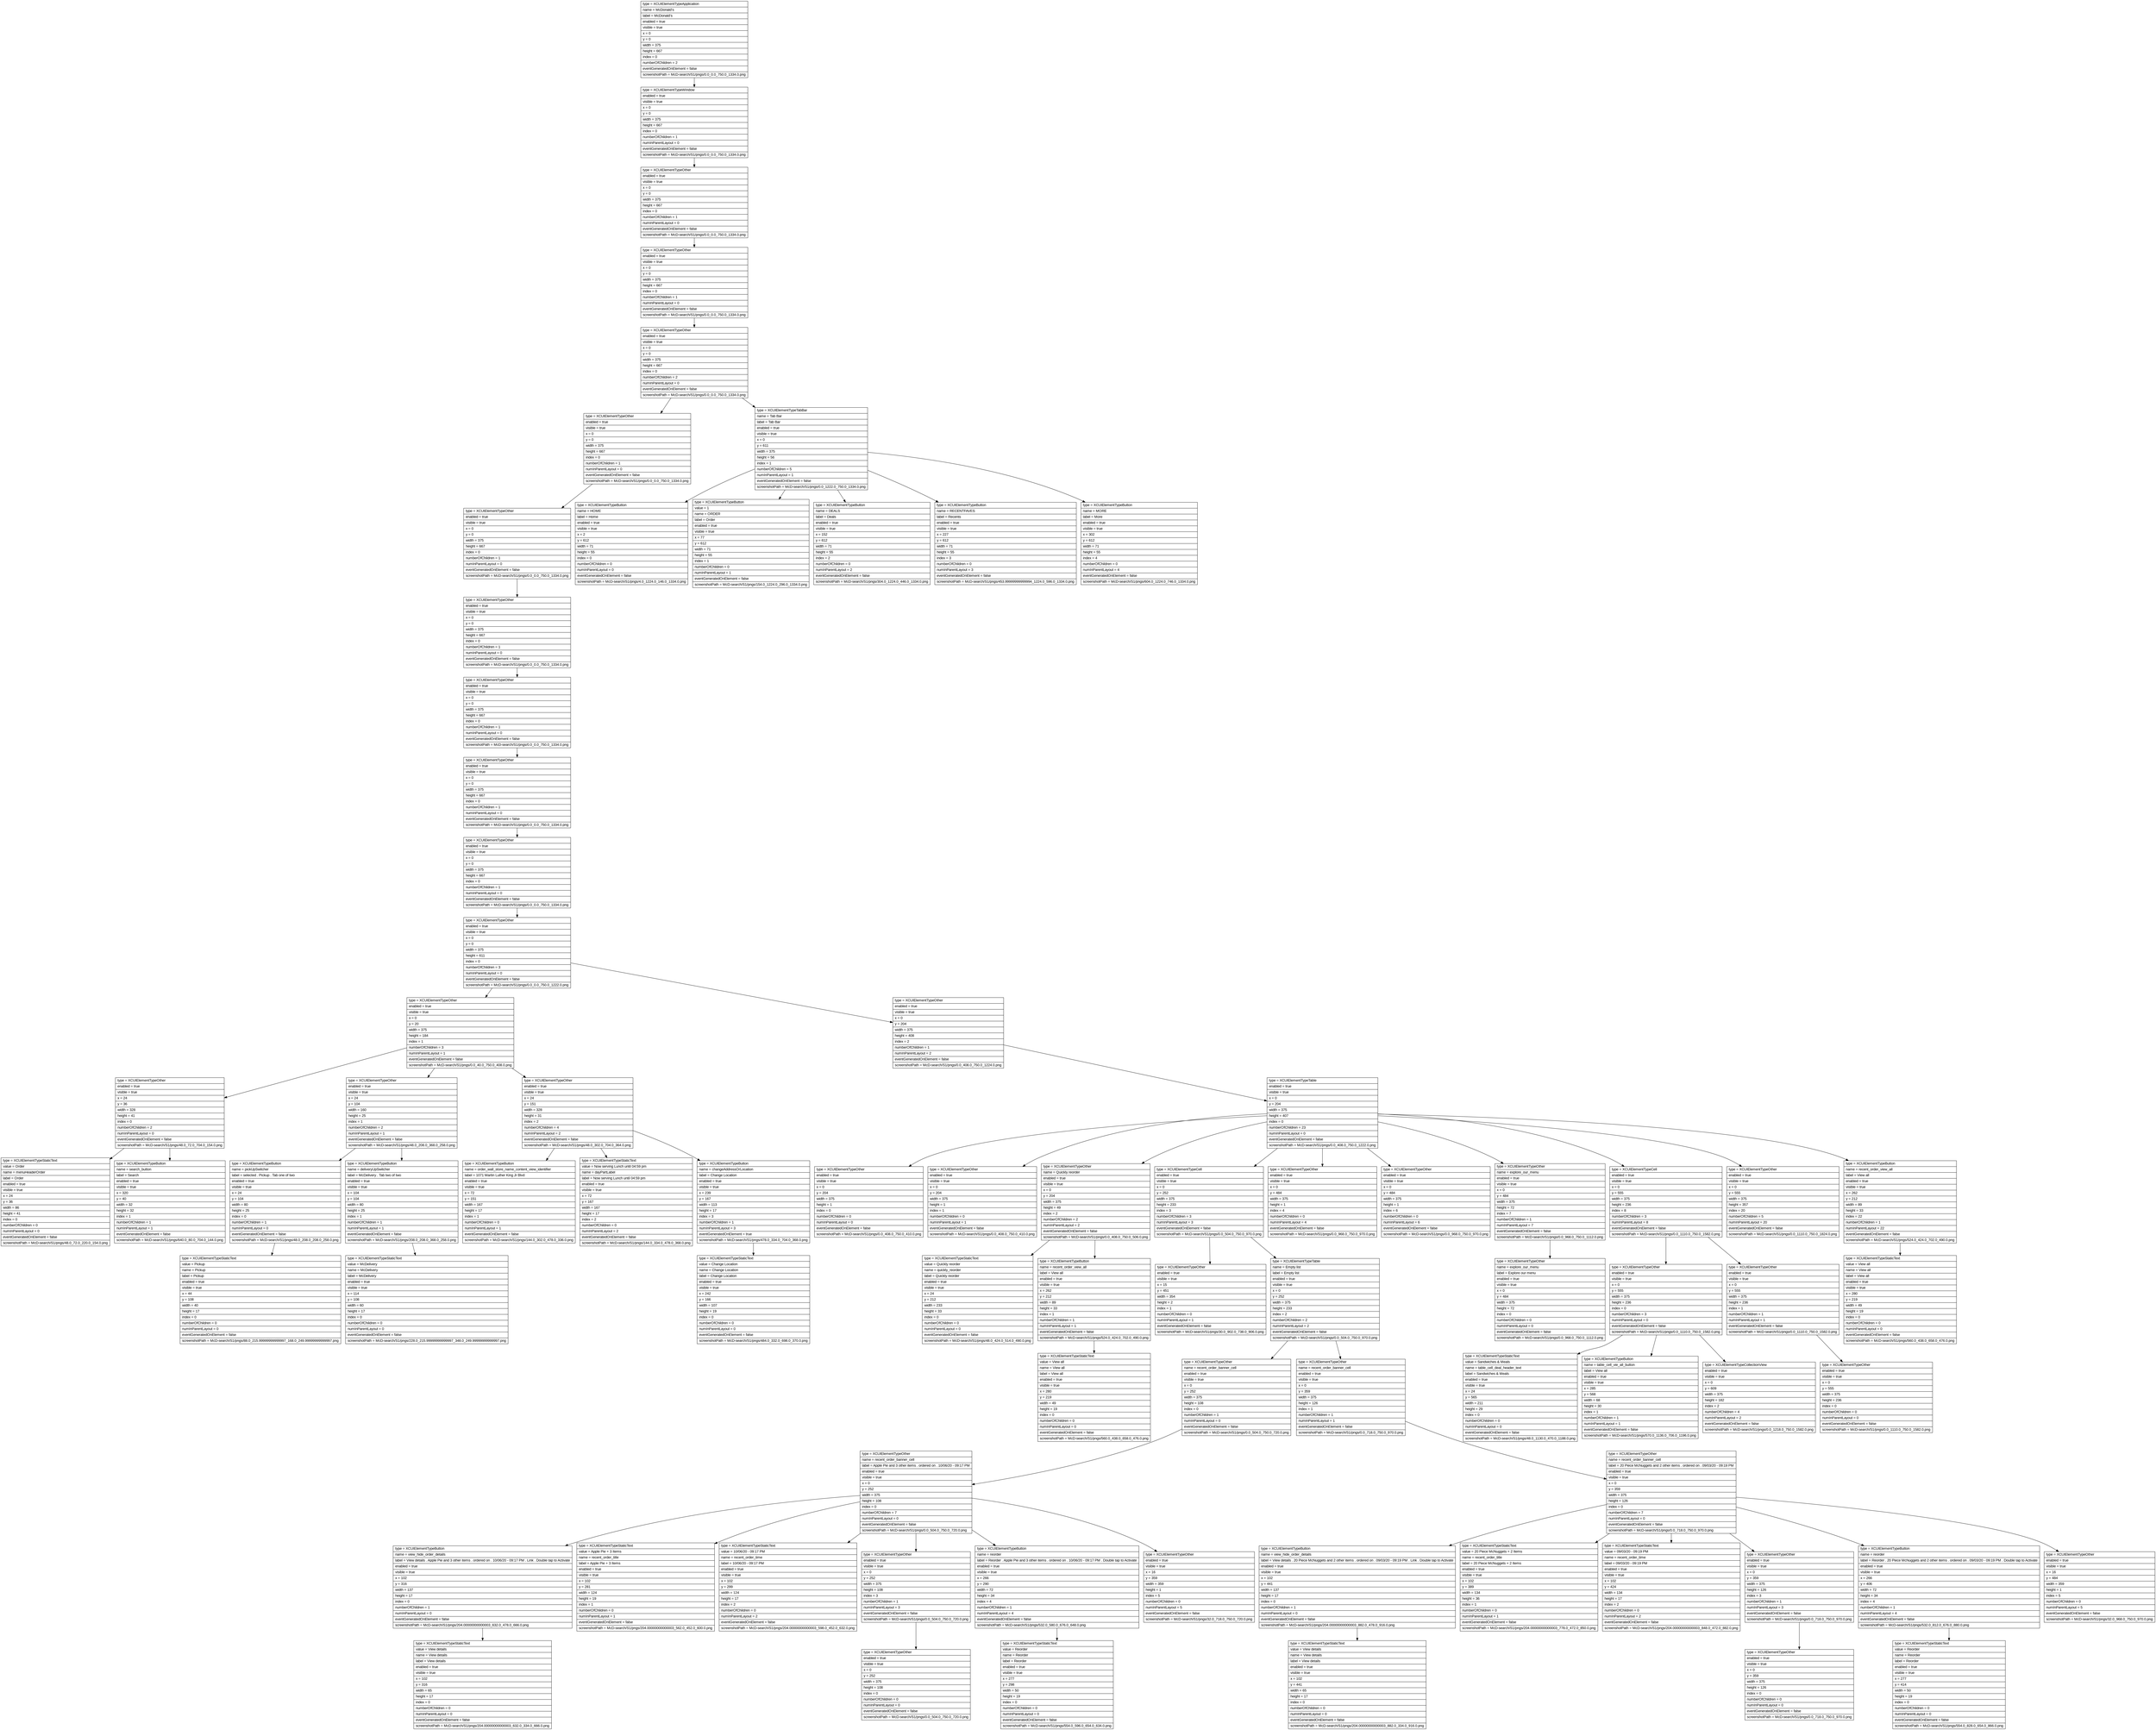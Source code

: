 digraph Layout {

	node [shape=record fontname=Arial];

	0	[label="{type = XCUIElementTypeApplication\l|name = McDonald's\l|label = McDonald's\l|enabled = true\l|visible = true\l|x = 0\l|y = 0\l|width = 375\l|height = 667\l|index = 0\l|numberOfChildren = 2\l|eventGeneratedOnElement = false \l|screenshotPath = McD-search/S1/pngs/0.0_0.0_750.0_1334.0.png\l}"]
	1	[label="{type = XCUIElementTypeWindow\l|enabled = true\l|visible = true\l|x = 0\l|y = 0\l|width = 375\l|height = 667\l|index = 0\l|numberOfChildren = 1\l|numInParentLayout = 0\l|eventGeneratedOnElement = false \l|screenshotPath = McD-search/S1/pngs/0.0_0.0_750.0_1334.0.png\l}"]
	2	[label="{type = XCUIElementTypeOther\l|enabled = true\l|visible = true\l|x = 0\l|y = 0\l|width = 375\l|height = 667\l|index = 0\l|numberOfChildren = 1\l|numInParentLayout = 0\l|eventGeneratedOnElement = false \l|screenshotPath = McD-search/S1/pngs/0.0_0.0_750.0_1334.0.png\l}"]
	3	[label="{type = XCUIElementTypeOther\l|enabled = true\l|visible = true\l|x = 0\l|y = 0\l|width = 375\l|height = 667\l|index = 0\l|numberOfChildren = 1\l|numInParentLayout = 0\l|eventGeneratedOnElement = false \l|screenshotPath = McD-search/S1/pngs/0.0_0.0_750.0_1334.0.png\l}"]
	4	[label="{type = XCUIElementTypeOther\l|enabled = true\l|visible = true\l|x = 0\l|y = 0\l|width = 375\l|height = 667\l|index = 0\l|numberOfChildren = 2\l|numInParentLayout = 0\l|eventGeneratedOnElement = false \l|screenshotPath = McD-search/S1/pngs/0.0_0.0_750.0_1334.0.png\l}"]
	5	[label="{type = XCUIElementTypeOther\l|enabled = true\l|visible = true\l|x = 0\l|y = 0\l|width = 375\l|height = 667\l|index = 0\l|numberOfChildren = 1\l|numInParentLayout = 0\l|eventGeneratedOnElement = false \l|screenshotPath = McD-search/S1/pngs/0.0_0.0_750.0_1334.0.png\l}"]
	6	[label="{type = XCUIElementTypeTabBar\l|name = Tab Bar\l|label = Tab Bar\l|enabled = true\l|visible = true\l|x = 0\l|y = 611\l|width = 375\l|height = 56\l|index = 1\l|numberOfChildren = 5\l|numInParentLayout = 1\l|eventGeneratedOnElement = false \l|screenshotPath = McD-search/S1/pngs/0.0_1222.0_750.0_1334.0.png\l}"]
	7	[label="{type = XCUIElementTypeOther\l|enabled = true\l|visible = true\l|x = 0\l|y = 0\l|width = 375\l|height = 667\l|index = 0\l|numberOfChildren = 1\l|numInParentLayout = 0\l|eventGeneratedOnElement = false \l|screenshotPath = McD-search/S1/pngs/0.0_0.0_750.0_1334.0.png\l}"]
	8	[label="{type = XCUIElementTypeButton\l|name = HOME\l|label = Home\l|enabled = true\l|visible = true\l|x = 2\l|y = 612\l|width = 71\l|height = 55\l|index = 0\l|numberOfChildren = 0\l|numInParentLayout = 0\l|eventGeneratedOnElement = false \l|screenshotPath = McD-search/S1/pngs/4.0_1224.0_146.0_1334.0.png\l}"]
	9	[label="{type = XCUIElementTypeButton\l|value = 1\l|name = ORDER\l|label = Order\l|enabled = true\l|visible = true\l|x = 77\l|y = 612\l|width = 71\l|height = 55\l|index = 1\l|numberOfChildren = 0\l|numInParentLayout = 1\l|eventGeneratedOnElement = false \l|screenshotPath = McD-search/S1/pngs/154.0_1224.0_296.0_1334.0.png\l}"]
	10	[label="{type = XCUIElementTypeButton\l|name = DEALS\l|label = Deals\l|enabled = true\l|visible = true\l|x = 152\l|y = 612\l|width = 71\l|height = 55\l|index = 2\l|numberOfChildren = 0\l|numInParentLayout = 2\l|eventGeneratedOnElement = false \l|screenshotPath = McD-search/S1/pngs/304.0_1224.0_446.0_1334.0.png\l}"]
	11	[label="{type = XCUIElementTypeButton\l|name = RECENTFAVES\l|label = Recents\l|enabled = true\l|visible = true\l|x = 227\l|y = 612\l|width = 71\l|height = 55\l|index = 3\l|numberOfChildren = 0\l|numInParentLayout = 3\l|eventGeneratedOnElement = false \l|screenshotPath = McD-search/S1/pngs/453.99999999999994_1224.0_596.0_1334.0.png\l}"]
	12	[label="{type = XCUIElementTypeButton\l|name = MORE\l|label = More\l|enabled = true\l|visible = true\l|x = 302\l|y = 612\l|width = 71\l|height = 55\l|index = 4\l|numberOfChildren = 0\l|numInParentLayout = 4\l|eventGeneratedOnElement = false \l|screenshotPath = McD-search/S1/pngs/604.0_1224.0_746.0_1334.0.png\l}"]
	13	[label="{type = XCUIElementTypeOther\l|enabled = true\l|visible = true\l|x = 0\l|y = 0\l|width = 375\l|height = 667\l|index = 0\l|numberOfChildren = 1\l|numInParentLayout = 0\l|eventGeneratedOnElement = false \l|screenshotPath = McD-search/S1/pngs/0.0_0.0_750.0_1334.0.png\l}"]
	14	[label="{type = XCUIElementTypeOther\l|enabled = true\l|visible = true\l|x = 0\l|y = 0\l|width = 375\l|height = 667\l|index = 0\l|numberOfChildren = 1\l|numInParentLayout = 0\l|eventGeneratedOnElement = false \l|screenshotPath = McD-search/S1/pngs/0.0_0.0_750.0_1334.0.png\l}"]
	15	[label="{type = XCUIElementTypeOther\l|enabled = true\l|visible = true\l|x = 0\l|y = 0\l|width = 375\l|height = 667\l|index = 0\l|numberOfChildren = 1\l|numInParentLayout = 0\l|eventGeneratedOnElement = false \l|screenshotPath = McD-search/S1/pngs/0.0_0.0_750.0_1334.0.png\l}"]
	16	[label="{type = XCUIElementTypeOther\l|enabled = true\l|visible = true\l|x = 0\l|y = 0\l|width = 375\l|height = 667\l|index = 0\l|numberOfChildren = 1\l|numInParentLayout = 0\l|eventGeneratedOnElement = false \l|screenshotPath = McD-search/S1/pngs/0.0_0.0_750.0_1334.0.png\l}"]
	17	[label="{type = XCUIElementTypeOther\l|enabled = true\l|visible = true\l|x = 0\l|y = 0\l|width = 375\l|height = 611\l|index = 0\l|numberOfChildren = 3\l|numInParentLayout = 0\l|eventGeneratedOnElement = false \l|screenshotPath = McD-search/S1/pngs/0.0_0.0_750.0_1222.0.png\l}"]
	18	[label="{type = XCUIElementTypeOther\l|enabled = true\l|visible = true\l|x = 0\l|y = 20\l|width = 375\l|height = 184\l|index = 1\l|numberOfChildren = 3\l|numInParentLayout = 1\l|eventGeneratedOnElement = false \l|screenshotPath = McD-search/S1/pngs/0.0_40.0_750.0_408.0.png\l}"]
	19	[label="{type = XCUIElementTypeOther\l|enabled = true\l|visible = true\l|x = 0\l|y = 204\l|width = 375\l|height = 408\l|index = 2\l|numberOfChildren = 1\l|numInParentLayout = 2\l|eventGeneratedOnElement = false \l|screenshotPath = McD-search/S1/pngs/0.0_408.0_750.0_1224.0.png\l}"]
	20	[label="{type = XCUIElementTypeOther\l|enabled = true\l|visible = true\l|x = 24\l|y = 36\l|width = 328\l|height = 41\l|index = 0\l|numberOfChildren = 2\l|numInParentLayout = 0\l|eventGeneratedOnElement = false \l|screenshotPath = McD-search/S1/pngs/48.0_72.0_704.0_154.0.png\l}"]
	21	[label="{type = XCUIElementTypeOther\l|enabled = true\l|visible = true\l|x = 24\l|y = 104\l|width = 160\l|height = 25\l|index = 1\l|numberOfChildren = 2\l|numInParentLayout = 1\l|eventGeneratedOnElement = false \l|screenshotPath = McD-search/S1/pngs/48.0_208.0_368.0_258.0.png\l}"]
	22	[label="{type = XCUIElementTypeOther\l|enabled = true\l|visible = true\l|x = 24\l|y = 151\l|width = 328\l|height = 31\l|index = 2\l|numberOfChildren = 4\l|numInParentLayout = 2\l|eventGeneratedOnElement = false \l|screenshotPath = McD-search/S1/pngs/48.0_302.0_704.0_364.0.png\l}"]
	23	[label="{type = XCUIElementTypeTable\l|enabled = true\l|visible = true\l|x = 0\l|y = 204\l|width = 375\l|height = 407\l|index = 0\l|numberOfChildren = 23\l|numInParentLayout = 0\l|eventGeneratedOnElement = false \l|screenshotPath = McD-search/S1/pngs/0.0_408.0_750.0_1222.0.png\l}"]
	24	[label="{type = XCUIElementTypeStaticText\l|value = Order\l|name = menuHeaderOrder\l|label = Order\l|enabled = true\l|visible = true\l|x = 24\l|y = 36\l|width = 86\l|height = 41\l|index = 0\l|numberOfChildren = 0\l|numInParentLayout = 0\l|eventGeneratedOnElement = false \l|screenshotPath = McD-search/S1/pngs/48.0_72.0_220.0_154.0.png\l}"]
	25	[label="{type = XCUIElementTypeButton\l|name = search_button\l|label = Search\l|enabled = true\l|visible = true\l|x = 320\l|y = 40\l|width = 32\l|height = 32\l|index = 1\l|numberOfChildren = 1\l|numInParentLayout = 1\l|eventGeneratedOnElement = false \l|screenshotPath = McD-search/S1/pngs/640.0_80.0_704.0_144.0.png\l}"]
	26	[label="{type = XCUIElementTypeButton\l|name = pickUpSwitcher\l|label = selected . Pickup . Tab one of two\l|enabled = true\l|visible = true\l|x = 24\l|y = 104\l|width = 80\l|height = 25\l|index = 0\l|numberOfChildren = 1\l|numInParentLayout = 0\l|eventGeneratedOnElement = false \l|screenshotPath = McD-search/S1/pngs/48.0_208.0_208.0_258.0.png\l}"]
	27	[label="{type = XCUIElementTypeButton\l|name = deliveryUpSwitcher\l|label = McDelivery . Tab two of two\l|enabled = true\l|visible = true\l|x = 104\l|y = 104\l|width = 80\l|height = 25\l|index = 1\l|numberOfChildren = 1\l|numInParentLayout = 1\l|eventGeneratedOnElement = false \l|screenshotPath = McD-search/S1/pngs/208.0_208.0_368.0_258.0.png\l}"]
	28	[label="{type = XCUIElementTypeButton\l|name = order_wall_store_name_content_view_identifier\l|label = 1071 Martin Luther King Jr Blvd\l|enabled = true\l|visible = true\l|x = 72\l|y = 151\l|width = 167\l|height = 17\l|index = 1\l|numberOfChildren = 0\l|numInParentLayout = 1\l|eventGeneratedOnElement = false \l|screenshotPath = McD-search/S1/pngs/144.0_302.0_478.0_336.0.png\l}"]
	29	[label="{type = XCUIElementTypeStaticText\l|value = Now serving Lunch until 04:59 pm  \l|name = dayPartLabel\l|label = Now serving Lunch until 04:59 pm  \l|enabled = true\l|visible = true\l|x = 72\l|y = 167\l|width = 167\l|height = 17\l|index = 2\l|numberOfChildren = 0\l|numInParentLayout = 2\l|eventGeneratedOnElement = false \l|screenshotPath = McD-search/S1/pngs/144.0_334.0_478.0_368.0.png\l}"]
	30	[label="{type = XCUIElementTypeButton\l|name = changeAddressOrLocation\l|label = Change Location\l|enabled = true\l|visible = true\l|x = 239\l|y = 167\l|width = 113\l|height = 17\l|index = 3\l|numberOfChildren = 1\l|numInParentLayout = 3\l|eventGeneratedOnElement = true \l|screenshotPath = McD-search/S1/pngs/478.0_334.0_704.0_368.0.png\l}"]
	31	[label="{type = XCUIElementTypeOther\l|enabled = true\l|visible = true\l|x = 0\l|y = 204\l|width = 375\l|height = 1\l|index = 0\l|numberOfChildren = 0\l|numInParentLayout = 0\l|eventGeneratedOnElement = false \l|screenshotPath = McD-search/S1/pngs/0.0_408.0_750.0_410.0.png\l}"]
	32	[label="{type = XCUIElementTypeOther\l|enabled = true\l|visible = true\l|x = 0\l|y = 204\l|width = 375\l|height = 1\l|index = 1\l|numberOfChildren = 0\l|numInParentLayout = 1\l|eventGeneratedOnElement = false \l|screenshotPath = McD-search/S1/pngs/0.0_408.0_750.0_410.0.png\l}"]
	33	[label="{type = XCUIElementTypeOther\l|name = Quickly reorder\l|enabled = true\l|visible = true\l|x = 0\l|y = 204\l|width = 375\l|height = 49\l|index = 2\l|numberOfChildren = 2\l|numInParentLayout = 2\l|eventGeneratedOnElement = false \l|screenshotPath = McD-search/S1/pngs/0.0_408.0_750.0_506.0.png\l}"]
	34	[label="{type = XCUIElementTypeCell\l|enabled = true\l|visible = true\l|x = 0\l|y = 252\l|width = 375\l|height = 233\l|index = 3\l|numberOfChildren = 3\l|numInParentLayout = 3\l|eventGeneratedOnElement = false \l|screenshotPath = McD-search/S1/pngs/0.0_504.0_750.0_970.0.png\l}"]
	35	[label="{type = XCUIElementTypeOther\l|enabled = true\l|visible = true\l|x = 0\l|y = 484\l|width = 375\l|height = 1\l|index = 4\l|numberOfChildren = 0\l|numInParentLayout = 4\l|eventGeneratedOnElement = false \l|screenshotPath = McD-search/S1/pngs/0.0_968.0_750.0_970.0.png\l}"]
	36	[label="{type = XCUIElementTypeOther\l|enabled = true\l|visible = true\l|x = 0\l|y = 484\l|width = 375\l|height = 1\l|index = 6\l|numberOfChildren = 0\l|numInParentLayout = 6\l|eventGeneratedOnElement = false \l|screenshotPath = McD-search/S1/pngs/0.0_968.0_750.0_970.0.png\l}"]
	37	[label="{type = XCUIElementTypeOther\l|name = explore_our_menu\l|enabled = true\l|visible = true\l|x = 0\l|y = 484\l|width = 375\l|height = 72\l|index = 7\l|numberOfChildren = 1\l|numInParentLayout = 7\l|eventGeneratedOnElement = false \l|screenshotPath = McD-search/S1/pngs/0.0_968.0_750.0_1112.0.png\l}"]
	38	[label="{type = XCUIElementTypeCell\l|enabled = true\l|visible = true\l|x = 0\l|y = 555\l|width = 375\l|height = 236\l|index = 8\l|numberOfChildren = 3\l|numInParentLayout = 8\l|eventGeneratedOnElement = false \l|screenshotPath = McD-search/S1/pngs/0.0_1110.0_750.0_1582.0.png\l}"]
	39	[label="{type = XCUIElementTypeOther\l|enabled = true\l|visible = true\l|x = 0\l|y = 555\l|width = 375\l|height = 357\l|index = 20\l|numberOfChildren = 5\l|numInParentLayout = 20\l|eventGeneratedOnElement = false \l|screenshotPath = McD-search/S1/pngs/0.0_1110.0_750.0_1824.0.png\l}"]
	40	[label="{type = XCUIElementTypeButton\l|name = recent_order_view_all\l|label = View all\l|enabled = true\l|visible = true\l|x = 262\l|y = 212\l|width = 89\l|height = 33\l|index = 22\l|numberOfChildren = 1\l|numInParentLayout = 22\l|eventGeneratedOnElement = false \l|screenshotPath = McD-search/S1/pngs/524.0_424.0_702.0_490.0.png\l}"]
	41	[label="{type = XCUIElementTypeStaticText\l|value = Pickup\l|name = Pickup\l|label = Pickup\l|enabled = true\l|visible = true\l|x = 44\l|y = 108\l|width = 40\l|height = 17\l|index = 0\l|numberOfChildren = 0\l|numInParentLayout = 0\l|eventGeneratedOnElement = false \l|screenshotPath = McD-search/S1/pngs/88.0_215.99999999999997_168.0_249.99999999999997.png\l}"]
	42	[label="{type = XCUIElementTypeStaticText\l|value = McDelivery\l|name = McDelivery\l|label = McDelivery\l|enabled = true\l|visible = true\l|x = 114\l|y = 108\l|width = 60\l|height = 17\l|index = 0\l|numberOfChildren = 0\l|numInParentLayout = 0\l|eventGeneratedOnElement = false \l|screenshotPath = McD-search/S1/pngs/228.0_215.99999999999997_348.0_249.99999999999997.png\l}"]
	43	[label="{type = XCUIElementTypeStaticText\l|value = Change Location\l|name = Change Location\l|label = Change Location\l|enabled = true\l|visible = true\l|x = 242\l|y = 166\l|width = 107\l|height = 19\l|index = 0\l|numberOfChildren = 0\l|numInParentLayout = 0\l|eventGeneratedOnElement = false \l|screenshotPath = McD-search/S1/pngs/484.0_332.0_698.0_370.0.png\l}"]
	44	[label="{type = XCUIElementTypeStaticText\l|value = Quickly reorder\l|name = quickly_reorder\l|label = Quickly reorder\l|enabled = true\l|visible = true\l|x = 24\l|y = 212\l|width = 233\l|height = 33\l|index = 0\l|numberOfChildren = 0\l|numInParentLayout = 0\l|eventGeneratedOnElement = false \l|screenshotPath = McD-search/S1/pngs/48.0_424.0_514.0_490.0.png\l}"]
	45	[label="{type = XCUIElementTypeButton\l|name = recent_order_view_all\l|label = View all\l|enabled = true\l|visible = true\l|x = 262\l|y = 212\l|width = 89\l|height = 33\l|index = 1\l|numberOfChildren = 1\l|numInParentLayout = 1\l|eventGeneratedOnElement = false \l|screenshotPath = McD-search/S1/pngs/524.0_424.0_702.0_490.0.png\l}"]
	46	[label="{type = XCUIElementTypeOther\l|enabled = true\l|visible = true\l|x = 15\l|y = 451\l|width = 354\l|height = 2\l|index = 1\l|numberOfChildren = 0\l|numInParentLayout = 1\l|eventGeneratedOnElement = false \l|screenshotPath = McD-search/S1/pngs/30.0_902.0_738.0_906.0.png\l}"]
	47	[label="{type = XCUIElementTypeTable\l|name = Empty list\l|label = Empty list\l|enabled = true\l|visible = true\l|x = 0\l|y = 252\l|width = 375\l|height = 233\l|index = 2\l|numberOfChildren = 2\l|numInParentLayout = 2\l|eventGeneratedOnElement = false \l|screenshotPath = McD-search/S1/pngs/0.0_504.0_750.0_970.0.png\l}"]
	48	[label="{type = XCUIElementTypeOther\l|name = explore_our_menu\l|label = Explore our menu\l|enabled = true\l|visible = true\l|x = 0\l|y = 484\l|width = 375\l|height = 72\l|index = 0\l|numberOfChildren = 0\l|numInParentLayout = 0\l|eventGeneratedOnElement = false \l|screenshotPath = McD-search/S1/pngs/0.0_968.0_750.0_1112.0.png\l}"]
	49	[label="{type = XCUIElementTypeOther\l|enabled = true\l|visible = true\l|x = 0\l|y = 555\l|width = 375\l|height = 236\l|index = 0\l|numberOfChildren = 3\l|numInParentLayout = 0\l|eventGeneratedOnElement = false \l|screenshotPath = McD-search/S1/pngs/0.0_1110.0_750.0_1582.0.png\l}"]
	50	[label="{type = XCUIElementTypeOther\l|enabled = true\l|visible = true\l|x = 0\l|y = 555\l|width = 375\l|height = 236\l|index = 1\l|numberOfChildren = 1\l|numInParentLayout = 1\l|eventGeneratedOnElement = false \l|screenshotPath = McD-search/S1/pngs/0.0_1110.0_750.0_1582.0.png\l}"]
	51	[label="{type = XCUIElementTypeStaticText\l|value = View all\l|name = View all\l|label = View all\l|enabled = true\l|visible = true\l|x = 280\l|y = 219\l|width = 49\l|height = 19\l|index = 0\l|numberOfChildren = 0\l|numInParentLayout = 0\l|eventGeneratedOnElement = false \l|screenshotPath = McD-search/S1/pngs/560.0_438.0_658.0_476.0.png\l}"]
	52	[label="{type = XCUIElementTypeStaticText\l|value = View all\l|name = View all\l|label = View all\l|enabled = true\l|visible = true\l|x = 280\l|y = 219\l|width = 49\l|height = 19\l|index = 0\l|numberOfChildren = 0\l|numInParentLayout = 0\l|eventGeneratedOnElement = false \l|screenshotPath = McD-search/S1/pngs/560.0_438.0_658.0_476.0.png\l}"]
	53	[label="{type = XCUIElementTypeOther\l|name = recent_order_banner_cell\l|enabled = true\l|visible = true\l|x = 0\l|y = 252\l|width = 375\l|height = 108\l|index = 0\l|numberOfChildren = 1\l|numInParentLayout = 0\l|eventGeneratedOnElement = false \l|screenshotPath = McD-search/S1/pngs/0.0_504.0_750.0_720.0.png\l}"]
	54	[label="{type = XCUIElementTypeOther\l|name = recent_order_banner_cell\l|enabled = true\l|visible = true\l|x = 0\l|y = 359\l|width = 375\l|height = 126\l|index = 1\l|numberOfChildren = 1\l|numInParentLayout = 1\l|eventGeneratedOnElement = false \l|screenshotPath = McD-search/S1/pngs/0.0_718.0_750.0_970.0.png\l}"]
	55	[label="{type = XCUIElementTypeStaticText\l|value = Sandwiches & Meals\l|name = table_cell_deal_header_text\l|label = Sandwiches & Meals\l|enabled = true\l|visible = true\l|x = 24\l|y = 565\l|width = 211\l|height = 29\l|index = 0\l|numberOfChildren = 0\l|numInParentLayout = 0\l|eventGeneratedOnElement = false \l|screenshotPath = McD-search/S1/pngs/48.0_1130.0_470.0_1188.0.png\l}"]
	56	[label="{type = XCUIElementTypeButton\l|name = table_cell_vie_all_button\l|label = View all  \l|enabled = true\l|visible = true\l|x = 285\l|y = 568\l|width = 68\l|height = 30\l|index = 1\l|numberOfChildren = 1\l|numInParentLayout = 1\l|eventGeneratedOnElement = false \l|screenshotPath = McD-search/S1/pngs/570.0_1136.0_706.0_1196.0.png\l}"]
	57	[label="{type = XCUIElementTypeCollectionView\l|enabled = true\l|visible = true\l|x = 0\l|y = 609\l|width = 375\l|height = 182\l|index = 2\l|numberOfChildren = 4\l|numInParentLayout = 2\l|eventGeneratedOnElement = false \l|screenshotPath = McD-search/S1/pngs/0.0_1218.0_750.0_1582.0.png\l}"]
	58	[label="{type = XCUIElementTypeOther\l|enabled = true\l|visible = true\l|x = 0\l|y = 555\l|width = 375\l|height = 236\l|index = 0\l|numberOfChildren = 0\l|numInParentLayout = 0\l|eventGeneratedOnElement = false \l|screenshotPath = McD-search/S1/pngs/0.0_1110.0_750.0_1582.0.png\l}"]
	59	[label="{type = XCUIElementTypeOther\l|name = recent_order_banner_cell\l|label = Apple Pie and 3 other items . ordered on . 10/06/20 - 09:17 PM\l|enabled = true\l|visible = true\l|x = 0\l|y = 252\l|width = 375\l|height = 108\l|index = 0\l|numberOfChildren = 7\l|numInParentLayout = 0\l|eventGeneratedOnElement = false \l|screenshotPath = McD-search/S1/pngs/0.0_504.0_750.0_720.0.png\l}"]
	60	[label="{type = XCUIElementTypeOther\l|name = recent_order_banner_cell\l|label = 20 Piece McNuggets and 2 other items . ordered on . 09/03/20 - 09:19 PM\l|enabled = true\l|visible = true\l|x = 0\l|y = 359\l|width = 375\l|height = 126\l|index = 0\l|numberOfChildren = 7\l|numInParentLayout = 0\l|eventGeneratedOnElement = false \l|screenshotPath = McD-search/S1/pngs/0.0_718.0_750.0_970.0.png\l}"]
	61	[label="{type = XCUIElementTypeButton\l|name = view_hide_order_details\l|label = View details . Apple Pie and 3 other items . ordered on . 10/06/20 - 09:17 PM . Link . Double tap to Activate\l|enabled = true\l|visible = true\l|x = 102\l|y = 316\l|width = 137\l|height = 17\l|index = 0\l|numberOfChildren = 1\l|numInParentLayout = 0\l|eventGeneratedOnElement = false \l|screenshotPath = McD-search/S1/pngs/204.00000000000003_632.0_478.0_666.0.png\l}"]
	62	[label="{type = XCUIElementTypeStaticText\l|value = Apple Pie + 3 Items\l|name = recent_order_title\l|label = Apple Pie + 3 Items\l|enabled = true\l|visible = true\l|x = 102\l|y = 281\l|width = 124\l|height = 19\l|index = 1\l|numberOfChildren = 0\l|numInParentLayout = 1\l|eventGeneratedOnElement = false \l|screenshotPath = McD-search/S1/pngs/204.00000000000003_562.0_452.0_600.0.png\l}"]
	63	[label="{type = XCUIElementTypeStaticText\l|value = 10/06/20 - 09:17 PM\l|name = recent_order_time\l|label = 10/06/20 - 09:17 PM\l|enabled = true\l|visible = true\l|x = 102\l|y = 299\l|width = 124\l|height = 17\l|index = 2\l|numberOfChildren = 0\l|numInParentLayout = 2\l|eventGeneratedOnElement = false \l|screenshotPath = McD-search/S1/pngs/204.00000000000003_598.0_452.0_632.0.png\l}"]
	64	[label="{type = XCUIElementTypeOther\l|enabled = true\l|visible = true\l|x = 0\l|y = 252\l|width = 375\l|height = 108\l|index = 3\l|numberOfChildren = 1\l|numInParentLayout = 3\l|eventGeneratedOnElement = false \l|screenshotPath = McD-search/S1/pngs/0.0_504.0_750.0_720.0.png\l}"]
	65	[label="{type = XCUIElementTypeButton\l|name = reorder\l|label = Reorder . Apple Pie and 3 other items . ordered on . 10/06/20 - 09:17 PM . Double tap to Activate\l|enabled = true\l|visible = true\l|x = 266\l|y = 290\l|width = 72\l|height = 34\l|index = 4\l|numberOfChildren = 1\l|numInParentLayout = 4\l|eventGeneratedOnElement = false \l|screenshotPath = McD-search/S1/pngs/532.0_580.0_676.0_648.0.png\l}"]
	66	[label="{type = XCUIElementTypeOther\l|enabled = true\l|visible = true\l|x = 16\l|y = 359\l|width = 359\l|height = 1\l|index = 5\l|numberOfChildren = 0\l|numInParentLayout = 5\l|eventGeneratedOnElement = false \l|screenshotPath = McD-search/S1/pngs/32.0_718.0_750.0_720.0.png\l}"]
	67	[label="{type = XCUIElementTypeButton\l|name = view_hide_order_details\l|label = View details . 20 Piece McNuggets and 2 other items . ordered on . 09/03/20 - 09:19 PM . Link . Double tap to Activate\l|enabled = true\l|visible = true\l|x = 102\l|y = 441\l|width = 137\l|height = 17\l|index = 0\l|numberOfChildren = 1\l|numInParentLayout = 0\l|eventGeneratedOnElement = false \l|screenshotPath = McD-search/S1/pngs/204.00000000000003_882.0_478.0_916.0.png\l}"]
	68	[label="{type = XCUIElementTypeStaticText\l|value = 20 Piece McNuggets + 2 Items\l|name = recent_order_title\l|label = 20 Piece McNuggets + 2 Items\l|enabled = true\l|visible = true\l|x = 102\l|y = 389\l|width = 134\l|height = 36\l|index = 1\l|numberOfChildren = 0\l|numInParentLayout = 1\l|eventGeneratedOnElement = false \l|screenshotPath = McD-search/S1/pngs/204.00000000000003_778.0_472.0_850.0.png\l}"]
	69	[label="{type = XCUIElementTypeStaticText\l|value = 09/03/20 - 09:19 PM\l|name = recent_order_time\l|label = 09/03/20 - 09:19 PM\l|enabled = true\l|visible = true\l|x = 102\l|y = 424\l|width = 134\l|height = 17\l|index = 2\l|numberOfChildren = 0\l|numInParentLayout = 2\l|eventGeneratedOnElement = false \l|screenshotPath = McD-search/S1/pngs/204.00000000000003_848.0_472.0_882.0.png\l}"]
	70	[label="{type = XCUIElementTypeOther\l|enabled = true\l|visible = true\l|x = 0\l|y = 359\l|width = 375\l|height = 126\l|index = 3\l|numberOfChildren = 1\l|numInParentLayout = 3\l|eventGeneratedOnElement = false \l|screenshotPath = McD-search/S1/pngs/0.0_718.0_750.0_970.0.png\l}"]
	71	[label="{type = XCUIElementTypeButton\l|name = reorder\l|label = Reorder . 20 Piece McNuggets and 2 other items . ordered on . 09/03/20 - 09:19 PM . Double tap to Activate\l|enabled = true\l|visible = true\l|x = 266\l|y = 406\l|width = 72\l|height = 34\l|index = 4\l|numberOfChildren = 1\l|numInParentLayout = 4\l|eventGeneratedOnElement = false \l|screenshotPath = McD-search/S1/pngs/532.0_812.0_676.0_880.0.png\l}"]
	72	[label="{type = XCUIElementTypeOther\l|enabled = true\l|visible = true\l|x = 16\l|y = 484\l|width = 359\l|height = 1\l|index = 5\l|numberOfChildren = 0\l|numInParentLayout = 5\l|eventGeneratedOnElement = false \l|screenshotPath = McD-search/S1/pngs/32.0_968.0_750.0_970.0.png\l}"]
	73	[label="{type = XCUIElementTypeStaticText\l|value = View details\l|name = View details\l|label = View details\l|enabled = true\l|visible = true\l|x = 102\l|y = 316\l|width = 65\l|height = 17\l|index = 0\l|numberOfChildren = 0\l|numInParentLayout = 0\l|eventGeneratedOnElement = false \l|screenshotPath = McD-search/S1/pngs/204.00000000000003_632.0_334.0_666.0.png\l}"]
	74	[label="{type = XCUIElementTypeOther\l|enabled = true\l|visible = true\l|x = 0\l|y = 252\l|width = 375\l|height = 108\l|index = 0\l|numberOfChildren = 0\l|numInParentLayout = 0\l|eventGeneratedOnElement = false \l|screenshotPath = McD-search/S1/pngs/0.0_504.0_750.0_720.0.png\l}"]
	75	[label="{type = XCUIElementTypeStaticText\l|value = Reorder\l|name = Reorder\l|label = Reorder\l|enabled = true\l|visible = true\l|x = 277\l|y = 298\l|width = 50\l|height = 19\l|index = 0\l|numberOfChildren = 0\l|numInParentLayout = 0\l|eventGeneratedOnElement = false \l|screenshotPath = McD-search/S1/pngs/554.0_596.0_654.0_634.0.png\l}"]
	76	[label="{type = XCUIElementTypeStaticText\l|value = View details\l|name = View details\l|label = View details\l|enabled = true\l|visible = true\l|x = 102\l|y = 441\l|width = 65\l|height = 17\l|index = 0\l|numberOfChildren = 0\l|numInParentLayout = 0\l|eventGeneratedOnElement = false \l|screenshotPath = McD-search/S1/pngs/204.00000000000003_882.0_334.0_916.0.png\l}"]
	77	[label="{type = XCUIElementTypeOther\l|enabled = true\l|visible = true\l|x = 0\l|y = 359\l|width = 375\l|height = 126\l|index = 0\l|numberOfChildren = 0\l|numInParentLayout = 0\l|eventGeneratedOnElement = false \l|screenshotPath = McD-search/S1/pngs/0.0_718.0_750.0_970.0.png\l}"]
	78	[label="{type = XCUIElementTypeStaticText\l|value = Reorder\l|name = Reorder\l|label = Reorder\l|enabled = true\l|visible = true\l|x = 277\l|y = 414\l|width = 50\l|height = 19\l|index = 0\l|numberOfChildren = 0\l|numInParentLayout = 0\l|eventGeneratedOnElement = false \l|screenshotPath = McD-search/S1/pngs/554.0_828.0_654.0_866.0.png\l}"]


	0 -> 1
	1 -> 2
	2 -> 3
	3 -> 4
	4 -> 5
	4 -> 6
	5 -> 7
	6 -> 8
	6 -> 9
	6 -> 10
	6 -> 11
	6 -> 12
	7 -> 13
	13 -> 14
	14 -> 15
	15 -> 16
	16 -> 17
	17 -> 18
	17 -> 19
	18 -> 20
	18 -> 21
	18 -> 22
	19 -> 23
	20 -> 24
	20 -> 25
	21 -> 26
	21 -> 27
	22 -> 28
	22 -> 29
	22 -> 30
	23 -> 31
	23 -> 32
	23 -> 33
	23 -> 34
	23 -> 35
	23 -> 36
	23 -> 37
	23 -> 38
	23 -> 39
	23 -> 40
	26 -> 41
	27 -> 42
	30 -> 43
	33 -> 44
	33 -> 45
	34 -> 46
	34 -> 47
	37 -> 48
	38 -> 49
	38 -> 50
	40 -> 51
	45 -> 52
	47 -> 53
	47 -> 54
	49 -> 55
	49 -> 56
	49 -> 57
	50 -> 58
	53 -> 59
	54 -> 60
	59 -> 61
	59 -> 62
	59 -> 63
	59 -> 64
	59 -> 65
	59 -> 66
	60 -> 67
	60 -> 68
	60 -> 69
	60 -> 70
	60 -> 71
	60 -> 72
	61 -> 73
	64 -> 74
	65 -> 75
	67 -> 76
	70 -> 77
	71 -> 78


}